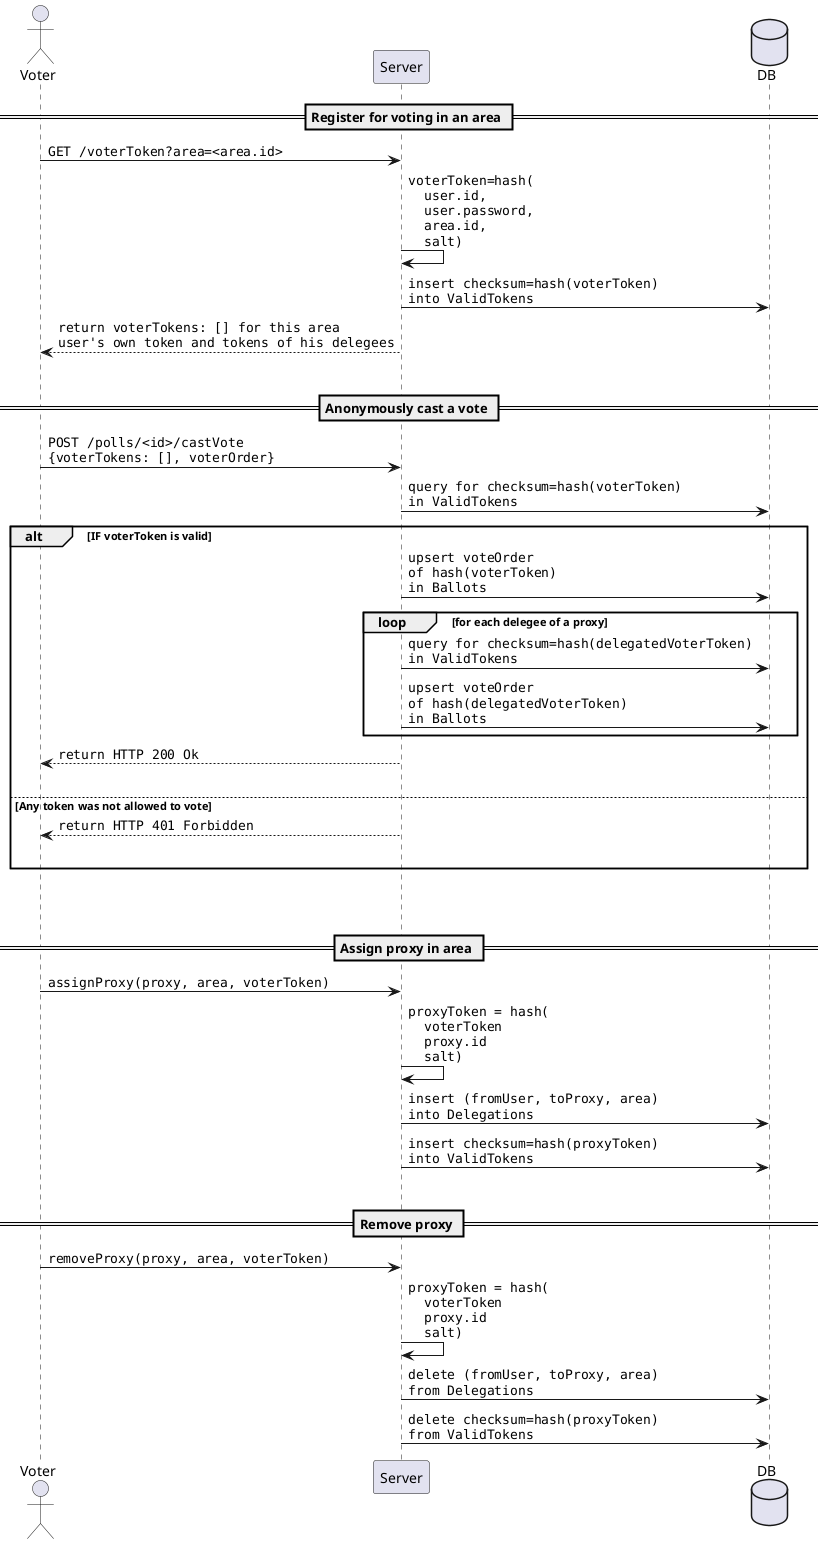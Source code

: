 @startuml

actor Voter order 10
participant Server order 30
database DB order 40

== Register for voting in an area ==

Voter -> Server : ""GET /voterToken?area=<area.id>""

Server -> Server : ""voterToken=hash(""\n""  user.id,""\n""  user.password,""\n""  area.id,""\n""  salt)""

database DB
Server -> DB : ""insert checksum=hash(voterToken)""\n""into ValidTokens"" 

Voter <-- Server : ""return voterTokens: [] for this area""\n""user's own token and tokens of his delegees""

|||

== Anonymously cast a vote ==

Voter -> Server : ""POST /polls/<id>/castVote""\n""{voterTokens: [], voterOrder}""

Server -> DB : ""query for checksum=hash(voterToken)""\n""in ValidTokens""

alt IF voterToken is valid

  Server -> DB : ""upsert voteOrder""\n""of hash(voterToken)""\n""in Ballots""

  loop for each delegee of a proxy
    Server -> DB : ""query for checksum=hash(delegatedVoterToken)""\n""in ValidTokens""
    Server -> DB : ""upsert voteOrder""\n""of hash(delegatedVoterToken)""\n""in Ballots""
  end

  Voter <-- Server : ""return HTTP 200 Ok""
  |||
else Any token was not allowed to vote
  
  Voter <-- Server : ""return HTTP 401 Forbidden""
  |||

end


||50||

== Assign proxy in area ==

Voter -> Server : ""assignProxy(proxy, area, voterToken)""

Server -> Server : ""proxyToken = hash(""\n""  voterToken""\n""  proxy.id""\n""  salt)""

Server -> DB : ""insert (fromUser, toProxy, area)""\n""into Delegations""

Server -> DB : ""insert checksum=hash(proxyToken)""\n""into ValidTokens"" 

|||

== Remove proxy ==

Voter -> Server : ""removeProxy(proxy, area, voterToken)""

Server -> Server : ""proxyToken = hash(""\n""  voterToken""\n""  proxy.id""\n""  salt)""

Server -> DB : ""delete (fromUser, toProxy, area)""\n""from Delegations""

Server -> DB : ""delete checksum=hash(proxyToken)""\n""from ValidTokens"" 



@enduml

